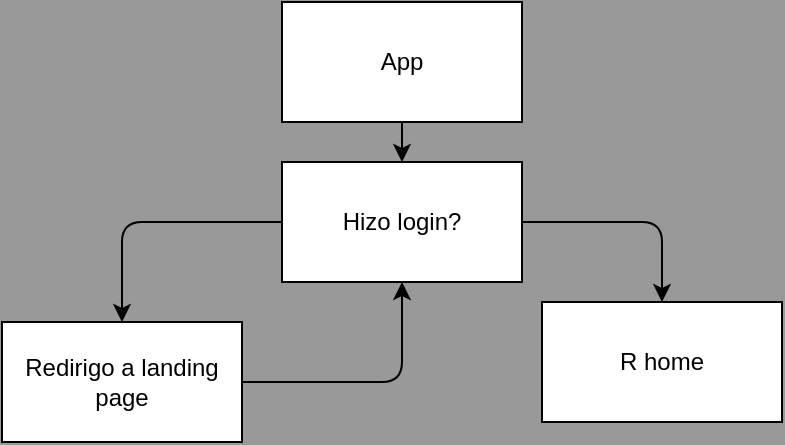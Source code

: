 <mxfile>
    <diagram id="kRFyMN0j3s0WmimM_25f" name="Page-1">
        <mxGraphModel dx="803" dy="537" grid="1" gridSize="10" guides="1" tooltips="1" connect="1" arrows="1" fold="1" page="1" pageScale="1" pageWidth="850" pageHeight="1100" background="#999999" math="0" shadow="0">
            <root>
                <mxCell id="0"/>
                <mxCell id="1" parent="0"/>
                <mxCell id="6" style="edgeStyle=orthogonalEdgeStyle;html=1;entryX=0.5;entryY=0;entryDx=0;entryDy=0;" edge="1" parent="1" source="2" target="3">
                    <mxGeometry relative="1" as="geometry"/>
                </mxCell>
                <mxCell id="2" value="App" style="rounded=0;whiteSpace=wrap;html=1;" vertex="1" parent="1">
                    <mxGeometry x="320" y="100" width="120" height="60" as="geometry"/>
                </mxCell>
                <mxCell id="10" value="" style="edgeStyle=orthogonalEdgeStyle;html=1;" edge="1" parent="1" source="3" target="9">
                    <mxGeometry relative="1" as="geometry"/>
                </mxCell>
                <mxCell id="13" value="" style="edgeStyle=orthogonalEdgeStyle;html=1;" edge="1" parent="1" source="3" target="12">
                    <mxGeometry relative="1" as="geometry"/>
                </mxCell>
                <mxCell id="3" value="Hizo login?" style="rounded=0;whiteSpace=wrap;html=1;" vertex="1" parent="1">
                    <mxGeometry x="320" y="180" width="120" height="60" as="geometry"/>
                </mxCell>
                <mxCell id="14" style="edgeStyle=orthogonalEdgeStyle;html=1;entryX=0.5;entryY=1;entryDx=0;entryDy=0;" edge="1" parent="1" source="9" target="3">
                    <mxGeometry relative="1" as="geometry"/>
                </mxCell>
                <mxCell id="9" value="Redirigo a landing page" style="whiteSpace=wrap;html=1;rounded=0;" vertex="1" parent="1">
                    <mxGeometry x="180" y="260" width="120" height="60" as="geometry"/>
                </mxCell>
                <mxCell id="12" value="R home" style="whiteSpace=wrap;html=1;rounded=0;" vertex="1" parent="1">
                    <mxGeometry x="450" y="250" width="120" height="60" as="geometry"/>
                </mxCell>
            </root>
        </mxGraphModel>
    </diagram>
</mxfile>